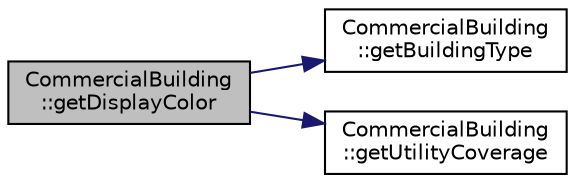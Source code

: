 digraph "CommercialBuilding::getDisplayColor"
{
 // LATEX_PDF_SIZE
  edge [fontname="Helvetica",fontsize="10",labelfontname="Helvetica",labelfontsize="10"];
  node [fontname="Helvetica",fontsize="10",shape=record];
  rankdir="LR";
  Node1 [label="CommercialBuilding\l::getDisplayColor",height=0.2,width=0.4,color="black", fillcolor="grey75", style="filled", fontcolor="black",tooltip="Gets the display color based on utility coverage."];
  Node1 -> Node2 [color="midnightblue",fontsize="10",style="solid",fontname="Helvetica"];
  Node2 [label="CommercialBuilding\l::getBuildingType",height=0.2,width=0.4,color="black", fillcolor="white", style="filled",URL="$classCommercialBuilding.html#aff579a01599a39f3d43196790ba1c0cb",tooltip="Gets the type of the building as a string."];
  Node1 -> Node3 [color="midnightblue",fontsize="10",style="solid",fontname="Helvetica"];
  Node3 [label="CommercialBuilding\l::getUtilityCoverage",height=0.2,width=0.4,color="black", fillcolor="white", style="filled",URL="$classCommercialBuilding.html#a3f71d10f472b322f5ab53974539e8103",tooltip="Calculates the building's utility coverage."];
}

